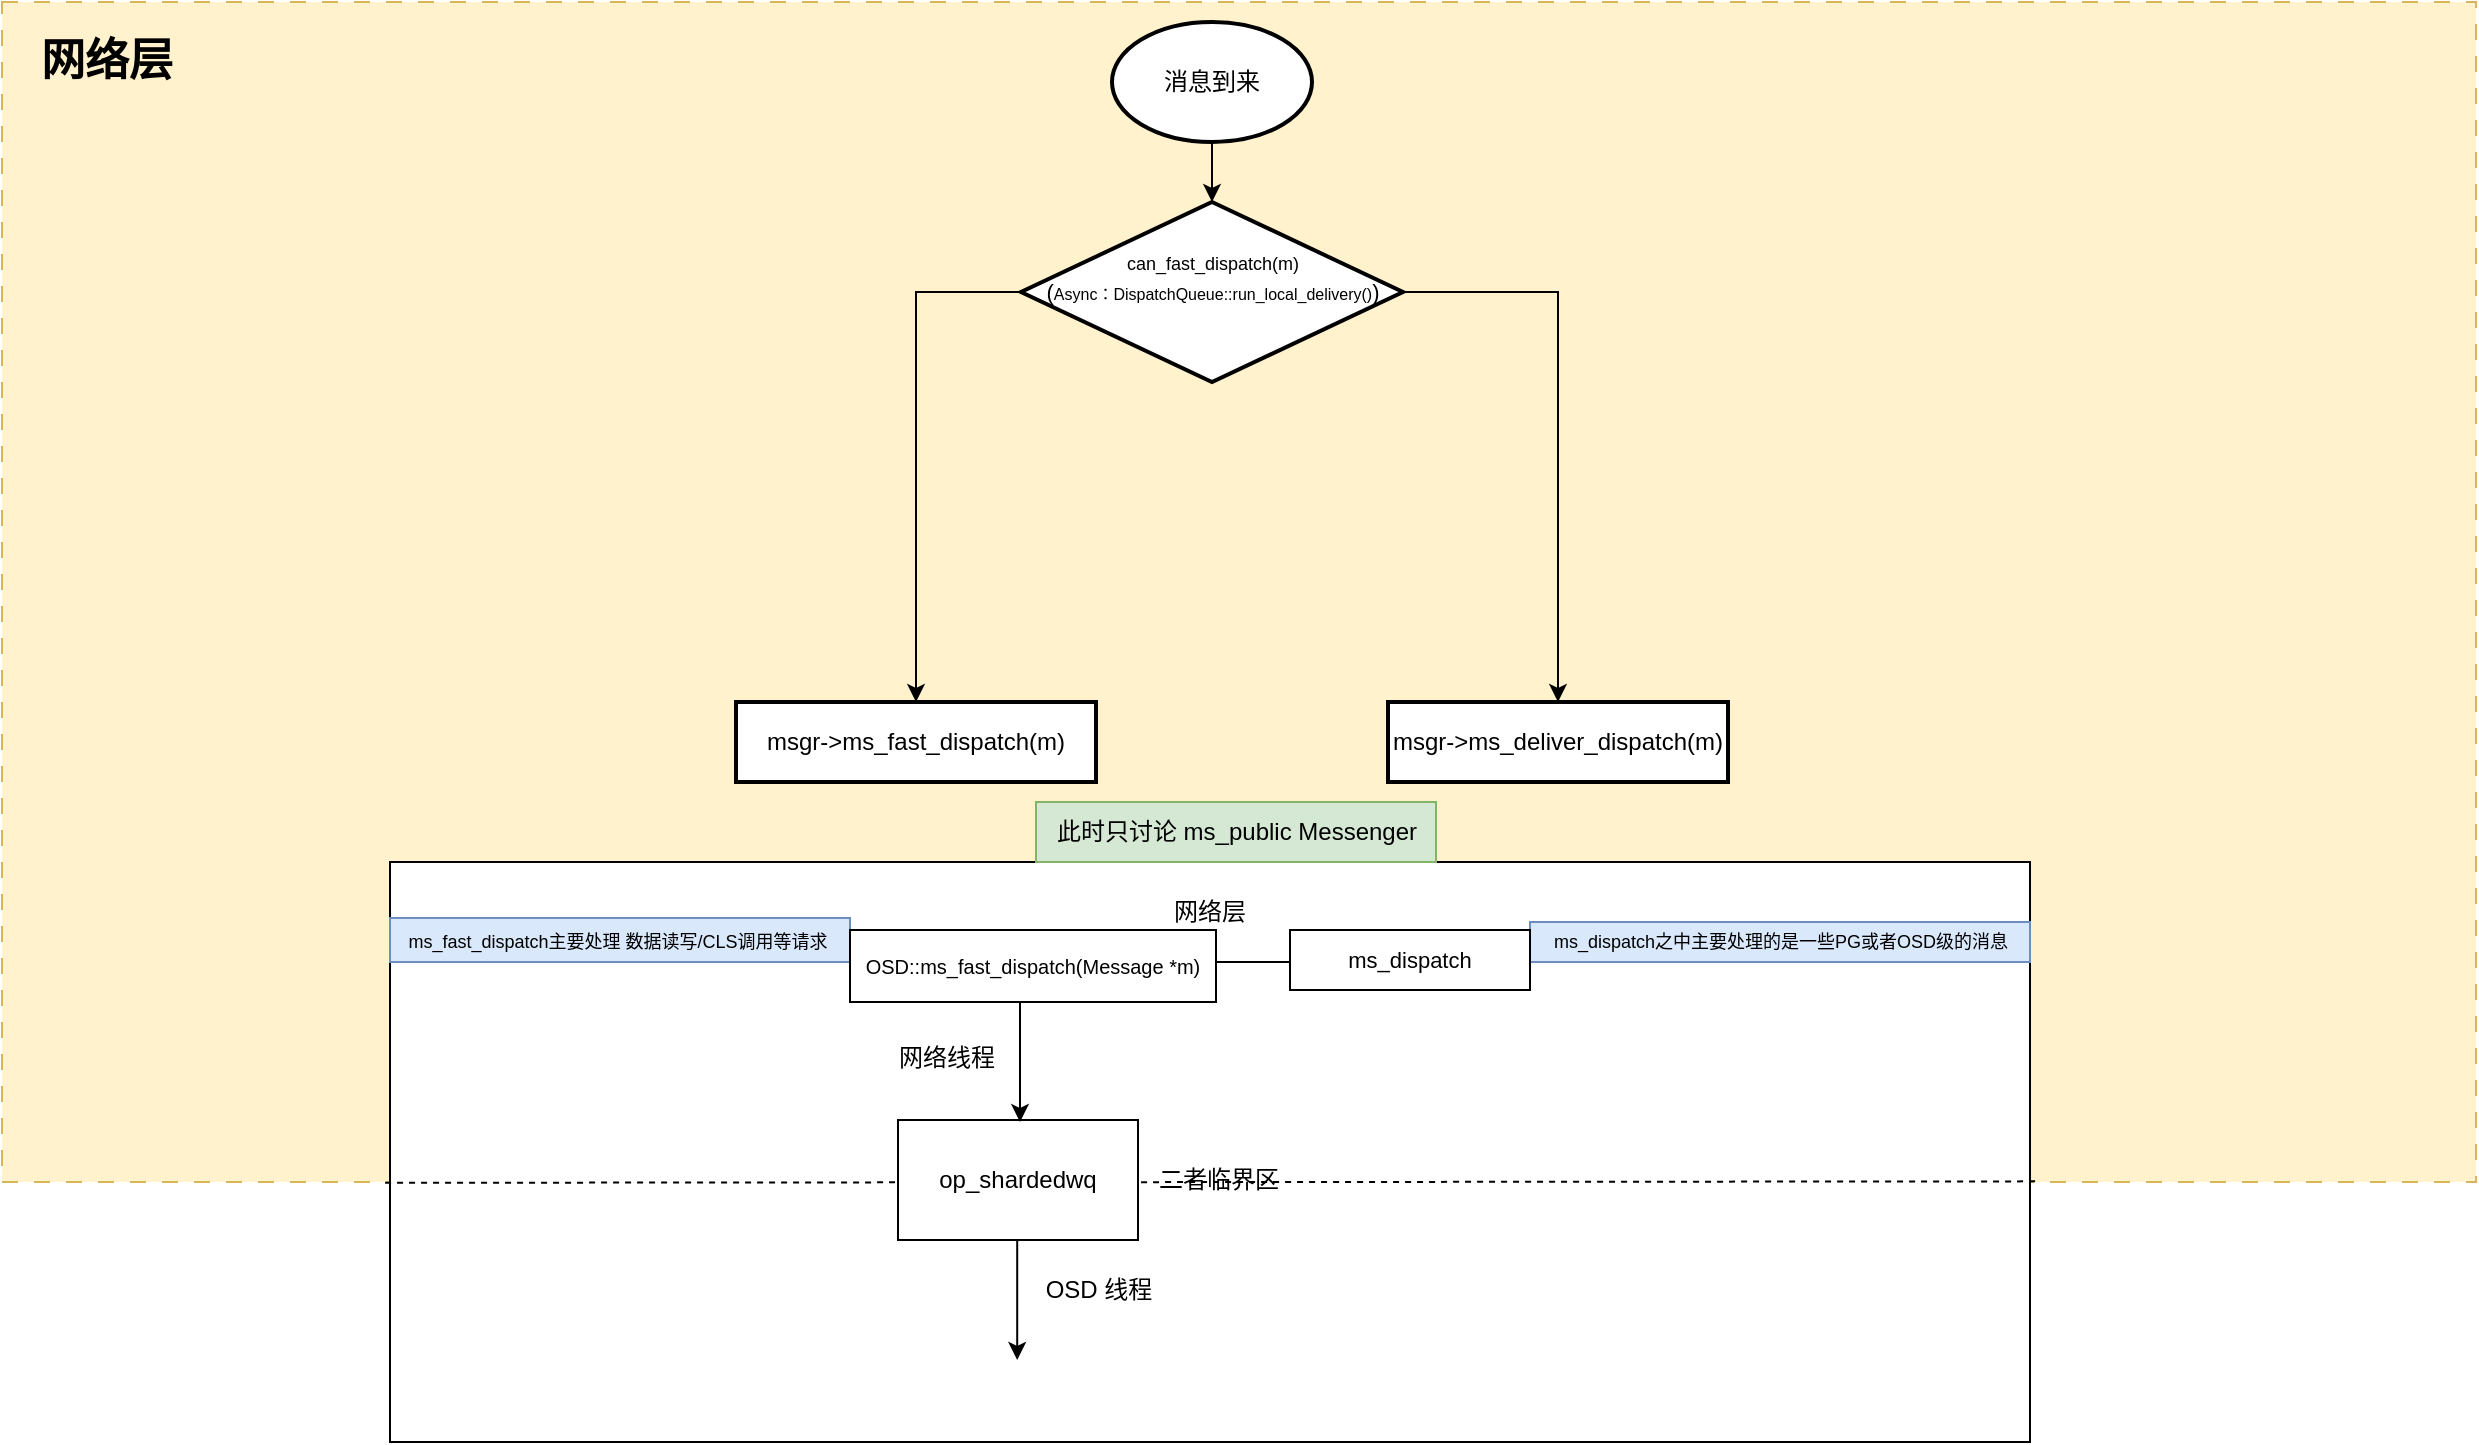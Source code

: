 <mxfile version="24.2.3" type="github">
  <diagram name="第 1 页" id="OJSNp1td6rTHUpe7NG8o">
    <mxGraphModel dx="2049" dy="1171" grid="1" gridSize="10" guides="1" tooltips="1" connect="1" arrows="1" fold="1" page="1" pageScale="1" pageWidth="827" pageHeight="1169" math="0" shadow="0">
      <root>
        <mxCell id="0" />
        <mxCell id="1" parent="0" />
        <mxCell id="VQCMDXDug2qxLCkutru4-25" value="" style="rounded=0;whiteSpace=wrap;html=1;fillOpacity=100;backgroundOutline=0;shadow=0;dashed=1;dashPattern=8 8;fillColor=#fff2cc;strokeColor=#d6b656;" vertex="1" parent="1">
          <mxGeometry x="223" width="1237" height="590" as="geometry" />
        </mxCell>
        <mxCell id="VQCMDXDug2qxLCkutru4-21" value="" style="group;fontSize=9;" vertex="1" connectable="0" parent="1">
          <mxGeometry x="420" y="430" width="820" height="290" as="geometry" />
        </mxCell>
        <mxCell id="VQCMDXDug2qxLCkutru4-1" value="网络层" style="rounded=0;whiteSpace=wrap;html=1;" vertex="1" parent="VQCMDXDug2qxLCkutru4-21">
          <mxGeometry x="-3" width="820.0" height="50" as="geometry" />
        </mxCell>
        <mxCell id="VQCMDXDug2qxLCkutru4-2" value="" style="rounded=0;whiteSpace=wrap;html=1;" vertex="1" parent="VQCMDXDug2qxLCkutru4-21">
          <mxGeometry x="-3" y="50" width="820.0" height="240" as="geometry" />
        </mxCell>
        <mxCell id="VQCMDXDug2qxLCkutru4-22" value="ms_dispatch之中主要处理的是一些PG或者OSD级的消息" style="text;html=1;align=center;verticalAlign=middle;resizable=0;points=[];autosize=1;strokeColor=#6c8ebf;fillColor=#dae8fc;fontSize=9;" vertex="1" parent="VQCMDXDug2qxLCkutru4-21">
          <mxGeometry x="567" y="30" width="250" height="20" as="geometry" />
        </mxCell>
        <mxCell id="VQCMDXDug2qxLCkutru4-23" value="&lt;span style=&quot;text-wrap: wrap;&quot;&gt;&lt;font style=&quot;font-size: 9px;&quot;&gt;ms_fast_dispatch主要处理 数据读写/CLS调用等请求&lt;/font&gt;&lt;/span&gt;" style="text;html=1;align=center;verticalAlign=middle;resizable=1;points=[];autosize=0;strokeColor=#6c8ebf;fillColor=#dae8fc;overflow=width;metaEdit=0;resizeWidth=1;resizeHeight=1;" vertex="1" parent="VQCMDXDug2qxLCkutru4-21">
          <mxGeometry x="-3" y="28" width="230" height="22" as="geometry" />
        </mxCell>
        <mxCell id="VQCMDXDug2qxLCkutru4-8" value="网络线程" style="text;html=1;align=center;verticalAlign=middle;resizable=0;points=[];autosize=1;strokeColor=none;fillColor=none;" vertex="1" parent="VQCMDXDug2qxLCkutru4-21">
          <mxGeometry x="240" y="83" width="70" height="30" as="geometry" />
        </mxCell>
        <mxCell id="VQCMDXDug2qxLCkutru4-27" value="" style="endArrow=none;dashed=1;html=1;rounded=0;exitX=-0.003;exitY=0.46;exitDx=0;exitDy=0;exitPerimeter=0;entryX=1.005;entryY=0.457;entryDx=0;entryDy=0;entryPerimeter=0;" edge="1" parent="VQCMDXDug2qxLCkutru4-21" source="VQCMDXDug2qxLCkutru4-2" target="VQCMDXDug2qxLCkutru4-2">
          <mxGeometry width="50" height="50" relative="1" as="geometry">
            <mxPoint x="600" y="90" as="sourcePoint" />
            <mxPoint x="650" y="40" as="targetPoint" />
          </mxGeometry>
        </mxCell>
        <mxCell id="VQCMDXDug2qxLCkutru4-3" value="&lt;font style=&quot;font-size: 11px;&quot;&gt;ms_dispatch&lt;/font&gt;" style="rounded=0;whiteSpace=wrap;html=1;" vertex="1" parent="1">
          <mxGeometry x="867" y="464" width="120" height="30" as="geometry" />
        </mxCell>
        <mxCell id="VQCMDXDug2qxLCkutru4-4" value="OSD::ms_fast_dispatch(Message *m)" style="rounded=0;whiteSpace=wrap;html=1;fontSize=10;" vertex="1" parent="1">
          <mxGeometry x="647" y="464" width="183" height="36" as="geometry" />
        </mxCell>
        <mxCell id="VQCMDXDug2qxLCkutru4-5" value="op_shardedwq" style="rounded=0;whiteSpace=wrap;html=1;" vertex="1" parent="1">
          <mxGeometry x="671" y="559" width="120" height="60" as="geometry" />
        </mxCell>
        <mxCell id="VQCMDXDug2qxLCkutru4-6" value="" style="endArrow=classic;html=1;rounded=0;entryX=0.5;entryY=0;entryDx=0;entryDy=0;" edge="1" parent="1">
          <mxGeometry width="50" height="50" relative="1" as="geometry">
            <mxPoint x="732" y="500" as="sourcePoint" />
            <mxPoint x="732" y="560" as="targetPoint" />
          </mxGeometry>
        </mxCell>
        <mxCell id="VQCMDXDug2qxLCkutru4-7" value="" style="endArrow=classic;html=1;rounded=0;entryX=0.5;entryY=0;entryDx=0;entryDy=0;" edge="1" parent="1">
          <mxGeometry width="50" height="50" relative="1" as="geometry">
            <mxPoint x="730.6" y="619" as="sourcePoint" />
            <mxPoint x="730.6" y="679" as="targetPoint" />
          </mxGeometry>
        </mxCell>
        <mxCell id="VQCMDXDug2qxLCkutru4-9" value="OSD 线程" style="text;html=1;align=center;verticalAlign=middle;resizable=0;points=[];autosize=1;strokeColor=none;fillColor=none;" vertex="1" parent="1">
          <mxGeometry x="731" y="629" width="80" height="30" as="geometry" />
        </mxCell>
        <mxCell id="VQCMDXDug2qxLCkutru4-10" value="二者临界区" style="text;html=1;align=center;verticalAlign=middle;resizable=0;points=[];autosize=1;strokeColor=none;fillColor=none;" vertex="1" parent="1">
          <mxGeometry x="791" y="574" width="80" height="30" as="geometry" />
        </mxCell>
        <mxCell id="VQCMDXDug2qxLCkutru4-14" value="" style="edgeStyle=orthogonalEdgeStyle;rounded=0;orthogonalLoop=1;jettySize=auto;html=1;" edge="1" parent="1" source="VQCMDXDug2qxLCkutru4-11" target="VQCMDXDug2qxLCkutru4-13">
          <mxGeometry relative="1" as="geometry" />
        </mxCell>
        <mxCell id="VQCMDXDug2qxLCkutru4-11" value="消息到来" style="strokeWidth=2;html=1;shape=mxgraph.flowchart.start_1;whiteSpace=wrap;" vertex="1" parent="1">
          <mxGeometry x="778" y="10" width="100" height="60" as="geometry" />
        </mxCell>
        <mxCell id="VQCMDXDug2qxLCkutru4-18" value="" style="edgeStyle=orthogonalEdgeStyle;rounded=0;orthogonalLoop=1;jettySize=auto;html=1;exitX=0;exitY=0.5;exitDx=0;exitDy=0;" edge="1" parent="1" source="VQCMDXDug2qxLCkutru4-13" target="VQCMDXDug2qxLCkutru4-17">
          <mxGeometry relative="1" as="geometry" />
        </mxCell>
        <mxCell id="VQCMDXDug2qxLCkutru4-20" value="" style="edgeStyle=orthogonalEdgeStyle;rounded=0;orthogonalLoop=1;jettySize=auto;html=1;exitX=1;exitY=0.5;exitDx=0;exitDy=0;" edge="1" parent="1" source="VQCMDXDug2qxLCkutru4-13" target="VQCMDXDug2qxLCkutru4-19">
          <mxGeometry relative="1" as="geometry" />
        </mxCell>
        <mxCell id="VQCMDXDug2qxLCkutru4-13" value="&lt;font style=&quot;font-size: 9px;&quot;&gt;can_fast_dispatch(m)&lt;/font&gt;&lt;div style=&quot;&quot;&gt;&lt;span style=&quot;font-size: 11px;&quot;&gt;(&lt;/span&gt;&lt;font style=&quot;font-size: 8px;&quot;&gt;Async：DispatchQueue::run_local_delivery()&lt;/font&gt;&lt;span style=&quot;font-size: 11px;&quot;&gt;)&lt;/span&gt;&lt;/div&gt;" style="rhombus;whiteSpace=wrap;html=1;strokeWidth=2;spacing=2;spacingTop=-16;" vertex="1" parent="1">
          <mxGeometry x="732.5" y="100" width="191" height="90" as="geometry" />
        </mxCell>
        <mxCell id="VQCMDXDug2qxLCkutru4-17" value="msgr-&amp;gt;ms_fast_dispatch(m)" style="whiteSpace=wrap;html=1;strokeWidth=2;spacing=2;spacingTop=0;" vertex="1" parent="1">
          <mxGeometry x="590" y="350" width="180" height="40" as="geometry" />
        </mxCell>
        <mxCell id="VQCMDXDug2qxLCkutru4-19" value="msgr-&amp;gt;ms_deliver_dispatch(m)" style="whiteSpace=wrap;html=1;strokeWidth=2;spacing=2;spacingTop=0;verticalAlign=middle;" vertex="1" parent="1">
          <mxGeometry x="916" y="350" width="170" height="40" as="geometry" />
        </mxCell>
        <mxCell id="VQCMDXDug2qxLCkutru4-24" value="此时只讨论 ms_public Messenger" style="text;html=1;align=center;verticalAlign=middle;resizable=0;points=[];autosize=1;strokeColor=#82b366;fillColor=#d5e8d4;" vertex="1" parent="1">
          <mxGeometry x="740" y="400" width="200" height="30" as="geometry" />
        </mxCell>
        <mxCell id="VQCMDXDug2qxLCkutru4-26" value="网络层" style="text;html=1;align=center;verticalAlign=middle;resizable=0;points=[];autosize=1;strokeColor=none;fillColor=none;fontSize=22;fontStyle=1" vertex="1" parent="1">
          <mxGeometry x="230" y="10" width="90" height="40" as="geometry" />
        </mxCell>
      </root>
    </mxGraphModel>
  </diagram>
</mxfile>
